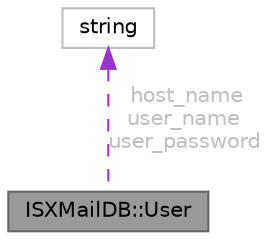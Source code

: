digraph "ISXMailDB::User"
{
 // LATEX_PDF_SIZE
  bgcolor="transparent";
  edge [fontname=Helvetica,fontsize=10,labelfontname=Helvetica,labelfontsize=10];
  node [fontname=Helvetica,fontsize=10,shape=box,height=0.2,width=0.4];
  Node1 [id="Node000001",label="ISXMailDB::User",height=0.2,width=0.4,color="gray40", fillcolor="grey60", style="filled", fontcolor="black",tooltip="Represents a user with a username, password, and host name."];
  Node2 -> Node1 [id="edge1_Node000001_Node000002",dir="back",color="darkorchid3",style="dashed",tooltip=" ",label=" host_name\nuser_name\nuser_password",fontcolor="grey" ];
  Node2 [id="Node000002",label="string",height=0.2,width=0.4,color="grey75", fillcolor="white", style="filled",tooltip=" "];
}

